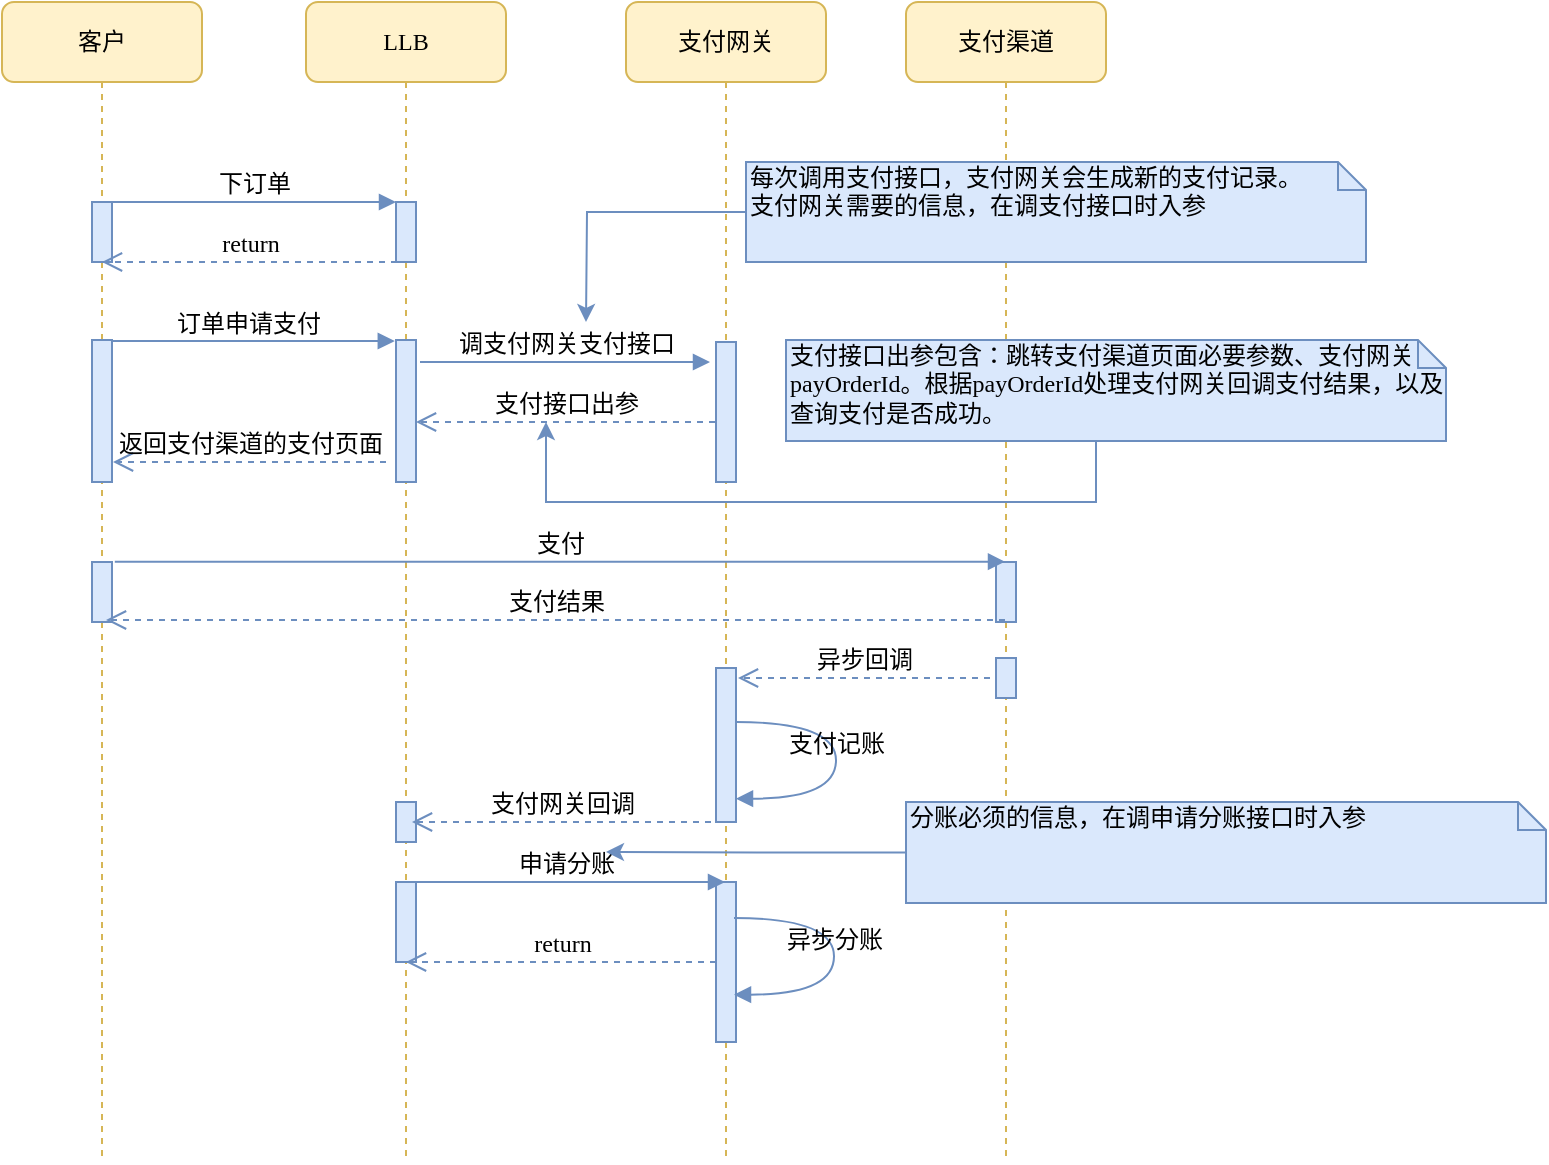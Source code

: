 <mxfile version="14.6.5" type="github">
  <diagram name="Page-1" id="13e1069c-82ec-6db2-03f1-153e76fe0fe0">
    <mxGraphModel dx="1038" dy="548" grid="1" gridSize="10" guides="1" tooltips="1" connect="1" arrows="1" fold="1" page="1" pageScale="1" pageWidth="1100" pageHeight="850" background="#ffffff" math="0" shadow="0">
      <root>
        <mxCell id="0" />
        <mxCell id="1" parent="0" />
        <mxCell id="7baba1c4bc27f4b0-14" value="订单申请支付" style="html=1;verticalAlign=bottom;endArrow=block;labelBackgroundColor=none;fontFamily=Verdana;fontSize=12;edgeStyle=elbowEdgeStyle;elbow=vertical;entryX=-0.06;entryY=0.008;entryDx=0;entryDy=0;entryPerimeter=0;fillColor=#dae8fc;strokeColor=#6c8ebf;" parent="1" source="7baba1c4bc27f4b0-8" target="sjcobn4qy7Enl9d4QnZK-9" edge="1">
          <mxGeometry relative="1" as="geometry">
            <mxPoint x="150" y="249" as="sourcePoint" />
            <mxPoint x="270" y="249" as="targetPoint" />
          </mxGeometry>
        </mxCell>
        <mxCell id="7baba1c4bc27f4b0-11" value="下订单" style="html=1;verticalAlign=bottom;endArrow=block;labelBackgroundColor=none;fontFamily=Verdana;fontSize=12;edgeStyle=elbowEdgeStyle;elbow=vertical;entryX=0;entryY=0;entryDx=0;entryDy=0;fillColor=#dae8fc;strokeColor=#6c8ebf;" parent="1" source="7baba1c4bc27f4b0-9" target="7baba1c4bc27f4b0-10" edge="1">
          <mxGeometry relative="1" as="geometry">
            <mxPoint x="220" y="190" as="sourcePoint" />
          </mxGeometry>
        </mxCell>
        <mxCell id="7baba1c4bc27f4b0-2" value="LLB" style="shape=umlLifeline;perimeter=lifelinePerimeter;whiteSpace=wrap;html=1;container=1;collapsible=0;recursiveResize=0;outlineConnect=0;rounded=1;shadow=0;comic=0;labelBackgroundColor=none;strokeWidth=1;fontFamily=Verdana;fontSize=12;align=center;fillColor=#fff2cc;strokeColor=#d6b656;" parent="1" vertex="1">
          <mxGeometry x="240" y="80" width="100" height="580" as="geometry" />
        </mxCell>
        <mxCell id="7baba1c4bc27f4b0-10" value="" style="html=1;points=[];perimeter=orthogonalPerimeter;rounded=0;shadow=0;comic=0;labelBackgroundColor=none;strokeWidth=1;fontFamily=Verdana;fontSize=12;align=center;fillColor=#dae8fc;strokeColor=#6c8ebf;" parent="7baba1c4bc27f4b0-2" vertex="1">
          <mxGeometry x="45" y="100" width="10" height="30" as="geometry" />
        </mxCell>
        <mxCell id="sjcobn4qy7Enl9d4QnZK-9" value="" style="html=1;points=[];perimeter=orthogonalPerimeter;rounded=0;shadow=0;comic=0;labelBackgroundColor=none;strokeWidth=1;fontFamily=Verdana;fontSize=12;align=center;fillColor=#dae8fc;strokeColor=#6c8ebf;" vertex="1" parent="7baba1c4bc27f4b0-2">
          <mxGeometry x="45" y="169" width="10" height="71" as="geometry" />
        </mxCell>
        <mxCell id="sjcobn4qy7Enl9d4QnZK-21" value="" style="html=1;points=[];perimeter=orthogonalPerimeter;rounded=0;shadow=0;comic=0;labelBackgroundColor=none;strokeWidth=1;fontFamily=Verdana;fontSize=12;align=center;fillColor=#dae8fc;strokeColor=#6c8ebf;" vertex="1" parent="7baba1c4bc27f4b0-2">
          <mxGeometry x="45" y="400" width="10" height="20" as="geometry" />
        </mxCell>
        <mxCell id="sjcobn4qy7Enl9d4QnZK-27" value="" style="html=1;points=[];perimeter=orthogonalPerimeter;rounded=0;shadow=0;comic=0;labelBackgroundColor=none;strokeWidth=1;fontFamily=Verdana;fontSize=12;align=center;fillColor=#dae8fc;strokeColor=#6c8ebf;" vertex="1" parent="7baba1c4bc27f4b0-2">
          <mxGeometry x="45" y="440" width="10" height="40" as="geometry" />
        </mxCell>
        <mxCell id="7baba1c4bc27f4b0-3" value="支付网关" style="shape=umlLifeline;perimeter=lifelinePerimeter;whiteSpace=wrap;html=1;container=1;collapsible=0;recursiveResize=0;outlineConnect=0;rounded=1;shadow=0;comic=0;labelBackgroundColor=none;strokeWidth=1;fontFamily=Verdana;fontSize=12;align=center;fillColor=#fff2cc;strokeColor=#d6b656;" parent="1" vertex="1">
          <mxGeometry x="400" y="80" width="100" height="580" as="geometry" />
        </mxCell>
        <mxCell id="7baba1c4bc27f4b0-13" value="" style="html=1;points=[];perimeter=orthogonalPerimeter;rounded=0;shadow=0;comic=0;labelBackgroundColor=none;strokeWidth=1;fontFamily=Verdana;fontSize=12;align=center;fillColor=#dae8fc;strokeColor=#6c8ebf;" parent="7baba1c4bc27f4b0-3" vertex="1">
          <mxGeometry x="45" y="170" width="10" height="70" as="geometry" />
        </mxCell>
        <mxCell id="sjcobn4qy7Enl9d4QnZK-19" value="" style="html=1;points=[];perimeter=orthogonalPerimeter;rounded=0;shadow=0;comic=0;labelBackgroundColor=none;strokeWidth=1;fontFamily=Verdana;fontSize=12;align=center;fillColor=#dae8fc;strokeColor=#6c8ebf;" vertex="1" parent="7baba1c4bc27f4b0-3">
          <mxGeometry x="45" y="333" width="10" height="77" as="geometry" />
        </mxCell>
        <mxCell id="sjcobn4qy7Enl9d4QnZK-29" value="" style="html=1;points=[];perimeter=orthogonalPerimeter;rounded=0;shadow=0;comic=0;labelBackgroundColor=none;strokeWidth=1;fontFamily=Verdana;fontSize=12;align=center;fillColor=#dae8fc;strokeColor=#6c8ebf;" vertex="1" parent="7baba1c4bc27f4b0-3">
          <mxGeometry x="45" y="440" width="10" height="80" as="geometry" />
        </mxCell>
        <mxCell id="7baba1c4bc27f4b0-4" value="支付渠道" style="shape=umlLifeline;perimeter=lifelinePerimeter;whiteSpace=wrap;html=1;container=1;collapsible=0;recursiveResize=0;outlineConnect=0;rounded=1;shadow=0;comic=0;labelBackgroundColor=none;strokeWidth=1;fontFamily=Verdana;fontSize=12;align=center;fillColor=#fff2cc;strokeColor=#d6b656;" parent="1" vertex="1">
          <mxGeometry x="540" y="80" width="100" height="580" as="geometry" />
        </mxCell>
        <mxCell id="sjcobn4qy7Enl9d4QnZK-22" value="" style="html=1;points=[];perimeter=orthogonalPerimeter;rounded=0;shadow=0;comic=0;labelBackgroundColor=none;strokeWidth=1;fontFamily=Verdana;fontSize=12;align=center;fillColor=#dae8fc;strokeColor=#6c8ebf;" vertex="1" parent="7baba1c4bc27f4b0-4">
          <mxGeometry x="45" y="328" width="10" height="20" as="geometry" />
        </mxCell>
        <mxCell id="7baba1c4bc27f4b0-8" value="客户" style="shape=umlLifeline;perimeter=lifelinePerimeter;whiteSpace=wrap;html=1;container=1;collapsible=0;recursiveResize=0;outlineConnect=0;rounded=1;shadow=0;comic=0;labelBackgroundColor=none;strokeWidth=1;fontFamily=Verdana;fontSize=12;align=center;fillColor=#fff2cc;strokeColor=#d6b656;" parent="1" vertex="1">
          <mxGeometry x="88" y="80" width="100" height="580" as="geometry" />
        </mxCell>
        <mxCell id="7baba1c4bc27f4b0-9" value="" style="html=1;points=[];perimeter=orthogonalPerimeter;rounded=0;shadow=0;comic=0;labelBackgroundColor=none;strokeWidth=1;fontFamily=Verdana;fontSize=12;align=center;fillColor=#dae8fc;strokeColor=#6c8ebf;" parent="7baba1c4bc27f4b0-8" vertex="1">
          <mxGeometry x="45" y="100" width="10" height="30" as="geometry" />
        </mxCell>
        <mxCell id="sjcobn4qy7Enl9d4QnZK-3" value="" style="html=1;points=[];perimeter=orthogonalPerimeter;rounded=0;shadow=0;comic=0;labelBackgroundColor=none;strokeWidth=1;fontFamily=Verdana;fontSize=12;align=center;fillColor=#dae8fc;strokeColor=#6c8ebf;" vertex="1" parent="7baba1c4bc27f4b0-8">
          <mxGeometry x="45" y="169" width="10" height="71" as="geometry" />
        </mxCell>
        <mxCell id="sjcobn4qy7Enl9d4QnZK-17" value="" style="html=1;points=[];perimeter=orthogonalPerimeter;rounded=0;shadow=0;comic=0;labelBackgroundColor=none;strokeColor=#6c8ebf;strokeWidth=1;fillColor=#dae8fc;fontFamily=Verdana;fontSize=12;align=center;" vertex="1" parent="7baba1c4bc27f4b0-8">
          <mxGeometry x="45" y="280" width="10" height="30" as="geometry" />
        </mxCell>
        <mxCell id="7baba1c4bc27f4b0-16" value="" style="html=1;points=[];perimeter=orthogonalPerimeter;rounded=0;shadow=0;comic=0;labelBackgroundColor=none;strokeWidth=1;fontFamily=Verdana;fontSize=12;align=center;fillColor=#dae8fc;strokeColor=#6c8ebf;" parent="1" vertex="1">
          <mxGeometry x="585" y="360" width="10" height="30" as="geometry" />
        </mxCell>
        <mxCell id="7baba1c4bc27f4b0-17" value="调支付网关支付接口" style="html=1;verticalAlign=bottom;endArrow=block;labelBackgroundColor=none;fontFamily=Verdana;fontSize=12;edgeStyle=elbowEdgeStyle;elbow=vertical;fillColor=#dae8fc;strokeColor=#6c8ebf;" parent="1" edge="1">
          <mxGeometry relative="1" as="geometry">
            <mxPoint x="297" y="260" as="sourcePoint" />
            <Array as="points">
              <mxPoint x="302" y="260" />
            </Array>
            <mxPoint x="442" y="260" as="targetPoint" />
          </mxGeometry>
        </mxCell>
        <mxCell id="7baba1c4bc27f4b0-21" value="支付接口出参" style="html=1;verticalAlign=bottom;endArrow=open;dashed=1;endSize=8;labelBackgroundColor=none;fontFamily=Verdana;fontSize=12;edgeStyle=elbowEdgeStyle;elbow=vertical;fillColor=#dae8fc;strokeColor=#6c8ebf;" parent="1" edge="1">
          <mxGeometry relative="1" as="geometry">
            <mxPoint x="295" y="290" as="targetPoint" />
            <Array as="points">
              <mxPoint x="370" y="290" />
              <mxPoint x="400" y="290" />
            </Array>
            <mxPoint x="444.5" y="290" as="sourcePoint" />
          </mxGeometry>
        </mxCell>
        <mxCell id="7baba1c4bc27f4b0-39" value="支付记账" style="html=1;verticalAlign=bottom;endArrow=block;labelBackgroundColor=none;fontFamily=Verdana;fontSize=12;elbow=vertical;edgeStyle=orthogonalEdgeStyle;curved=1;entryX=1;entryY=0.286;entryPerimeter=0;fillColor=#dae8fc;strokeColor=#6c8ebf;" parent="1" edge="1">
          <mxGeometry x="0.012" relative="1" as="geometry">
            <mxPoint x="455" y="440" as="sourcePoint" />
            <mxPoint x="455.003" y="478.333" as="targetPoint" />
            <Array as="points">
              <mxPoint x="505" y="440" />
              <mxPoint x="505" y="478" />
            </Array>
            <mxPoint as="offset" />
          </mxGeometry>
        </mxCell>
        <mxCell id="sjcobn4qy7Enl9d4QnZK-2" value="return" style="html=1;verticalAlign=bottom;endArrow=open;dashed=1;endSize=8;labelBackgroundColor=none;fontFamily=Verdana;fontSize=12;edgeStyle=elbowEdgeStyle;elbow=vertical;fillColor=#dae8fc;strokeColor=#6c8ebf;" edge="1" parent="1" target="7baba1c4bc27f4b0-8">
          <mxGeometry relative="1" as="geometry">
            <mxPoint x="140" y="209" as="targetPoint" />
            <Array as="points" />
            <mxPoint x="285.5" y="210" as="sourcePoint" />
          </mxGeometry>
        </mxCell>
        <mxCell id="sjcobn4qy7Enl9d4QnZK-12" style="edgeStyle=orthogonalEdgeStyle;rounded=0;orthogonalLoop=1;jettySize=auto;html=1;fillColor=#dae8fc;strokeColor=#6c8ebf;" edge="1" parent="1" source="sjcobn4qy7Enl9d4QnZK-10">
          <mxGeometry relative="1" as="geometry">
            <mxPoint x="380" y="240" as="targetPoint" />
          </mxGeometry>
        </mxCell>
        <mxCell id="sjcobn4qy7Enl9d4QnZK-10" value="每次调用支付接口，支付网关会生成新的支付记录。&lt;br&gt;支付网关需要的信息，在调支付接口时入参" style="shape=note;whiteSpace=wrap;html=1;size=14;verticalAlign=top;align=left;spacingTop=-6;rounded=0;shadow=0;comic=0;labelBackgroundColor=none;strokeWidth=1;fontFamily=Verdana;fontSize=12;fillColor=#dae8fc;strokeColor=#6c8ebf;" vertex="1" parent="1">
          <mxGeometry x="460" y="160" width="310" height="50" as="geometry" />
        </mxCell>
        <mxCell id="sjcobn4qy7Enl9d4QnZK-13" value="返回支付渠道的支付页面" style="html=1;verticalAlign=bottom;endArrow=open;dashed=1;endSize=8;labelBackgroundColor=none;fontFamily=Verdana;fontSize=12;edgeStyle=elbowEdgeStyle;elbow=vertical;fillColor=#dae8fc;strokeColor=#6c8ebf;" edge="1" parent="1">
          <mxGeometry relative="1" as="geometry">
            <mxPoint x="143.5" y="309.5" as="targetPoint" />
            <Array as="points" />
            <mxPoint x="280" y="310" as="sourcePoint" />
          </mxGeometry>
        </mxCell>
        <mxCell id="sjcobn4qy7Enl9d4QnZK-18" value="支付" style="html=1;verticalAlign=bottom;endArrow=block;labelBackgroundColor=none;fontFamily=Verdana;fontSize=12;exitX=1.14;exitY=-0.005;exitDx=0;exitDy=0;exitPerimeter=0;fillColor=#dae8fc;strokeColor=#6c8ebf;" edge="1" parent="1" source="sjcobn4qy7Enl9d4QnZK-17" target="7baba1c4bc27f4b0-4">
          <mxGeometry relative="1" as="geometry">
            <mxPoint x="140" y="361" as="sourcePoint" />
            <mxPoint x="550" y="361" as="targetPoint" />
          </mxGeometry>
        </mxCell>
        <mxCell id="sjcobn4qy7Enl9d4QnZK-20" value="支付结果" style="html=1;verticalAlign=bottom;endArrow=open;dashed=1;endSize=8;labelBackgroundColor=none;fontFamily=Verdana;fontSize=12;edgeStyle=elbowEdgeStyle;elbow=vertical;fillColor=#dae8fc;strokeColor=#6c8ebf;" edge="1" parent="1">
          <mxGeometry relative="1" as="geometry">
            <mxPoint x="140" y="389" as="targetPoint" />
            <Array as="points">
              <mxPoint x="510.5" y="389" />
              <mxPoint x="540.5" y="389" />
            </Array>
            <mxPoint x="589.5" y="389" as="sourcePoint" />
          </mxGeometry>
        </mxCell>
        <mxCell id="sjcobn4qy7Enl9d4QnZK-23" value="异步回调" style="html=1;verticalAlign=bottom;endArrow=open;dashed=1;endSize=8;labelBackgroundColor=none;fontFamily=Verdana;fontSize=12;edgeStyle=elbowEdgeStyle;elbow=vertical;entryX=0.5;entryY=0.071;entryDx=0;entryDy=0;entryPerimeter=0;fillColor=#dae8fc;strokeColor=#6c8ebf;" edge="1" parent="1">
          <mxGeometry relative="1" as="geometry">
            <mxPoint x="456" y="417.97" as="targetPoint" />
            <Array as="points">
              <mxPoint x="516.5" y="418" />
              <mxPoint x="546.5" y="418" />
            </Array>
            <mxPoint x="582" y="418" as="sourcePoint" />
          </mxGeometry>
        </mxCell>
        <mxCell id="sjcobn4qy7Enl9d4QnZK-25" style="edgeStyle=orthogonalEdgeStyle;rounded=0;orthogonalLoop=1;jettySize=auto;html=1;fillColor=#dae8fc;strokeColor=#6c8ebf;" edge="1" parent="1" source="sjcobn4qy7Enl9d4QnZK-24">
          <mxGeometry relative="1" as="geometry">
            <mxPoint x="360" y="290" as="targetPoint" />
            <Array as="points">
              <mxPoint x="635" y="330" />
              <mxPoint x="360" y="330" />
            </Array>
          </mxGeometry>
        </mxCell>
        <mxCell id="sjcobn4qy7Enl9d4QnZK-24" value="支付接口出参包含：跳转支付渠道页面必要参数、支付网关payOrderId。根据payOrderId处理支付网关回调支付结果，以及查询支付是否成功。" style="shape=note;whiteSpace=wrap;html=1;size=14;verticalAlign=top;align=left;spacingTop=-6;rounded=0;shadow=0;comic=0;labelBackgroundColor=none;strokeWidth=1;fontFamily=Verdana;fontSize=12;fillColor=#dae8fc;strokeColor=#6c8ebf;" vertex="1" parent="1">
          <mxGeometry x="480" y="249" width="330" height="50.5" as="geometry" />
        </mxCell>
        <mxCell id="sjcobn4qy7Enl9d4QnZK-26" value="支付网关回调" style="html=1;verticalAlign=bottom;endArrow=open;dashed=1;endSize=8;labelBackgroundColor=none;fontFamily=Verdana;fontSize=12;edgeStyle=elbowEdgeStyle;elbow=vertical;fillColor=#dae8fc;strokeColor=#6c8ebf;" edge="1" parent="1">
          <mxGeometry relative="1" as="geometry">
            <mxPoint x="293" y="490" as="targetPoint" />
            <Array as="points">
              <mxPoint x="368" y="490" />
              <mxPoint x="398" y="490" />
            </Array>
            <mxPoint x="442.5" y="490" as="sourcePoint" />
          </mxGeometry>
        </mxCell>
        <mxCell id="sjcobn4qy7Enl9d4QnZK-28" value="申请分账" style="html=1;verticalAlign=bottom;endArrow=block;labelBackgroundColor=none;fontFamily=Verdana;fontSize=12;edgeStyle=elbowEdgeStyle;elbow=vertical;fillColor=#dae8fc;strokeColor=#6c8ebf;" edge="1" parent="1" target="7baba1c4bc27f4b0-3">
          <mxGeometry relative="1" as="geometry">
            <mxPoint x="290" y="520" as="sourcePoint" />
            <mxPoint x="432" y="520" as="targetPoint" />
          </mxGeometry>
        </mxCell>
        <mxCell id="sjcobn4qy7Enl9d4QnZK-30" value="异步分账" style="html=1;verticalAlign=bottom;endArrow=block;labelBackgroundColor=none;fontFamily=Verdana;fontSize=12;elbow=vertical;edgeStyle=orthogonalEdgeStyle;curved=1;entryX=1;entryY=0.286;entryPerimeter=0;fillColor=#dae8fc;strokeColor=#6c8ebf;" edge="1" parent="1">
          <mxGeometry x="0.012" relative="1" as="geometry">
            <mxPoint x="454" y="538" as="sourcePoint" />
            <mxPoint x="454.003" y="576.333" as="targetPoint" />
            <Array as="points">
              <mxPoint x="504" y="538" />
              <mxPoint x="504" y="576" />
            </Array>
            <mxPoint as="offset" />
          </mxGeometry>
        </mxCell>
        <mxCell id="sjcobn4qy7Enl9d4QnZK-33" style="edgeStyle=orthogonalEdgeStyle;rounded=0;orthogonalLoop=1;jettySize=auto;html=1;fillColor=#dae8fc;strokeColor=#6c8ebf;" edge="1" parent="1" source="sjcobn4qy7Enl9d4QnZK-32">
          <mxGeometry relative="1" as="geometry">
            <mxPoint x="390" y="505" as="targetPoint" />
            <Array as="points" />
          </mxGeometry>
        </mxCell>
        <mxCell id="sjcobn4qy7Enl9d4QnZK-32" value="分账必须的信息，在调申请分账接口时入参" style="shape=note;whiteSpace=wrap;html=1;size=14;verticalAlign=top;align=left;spacingTop=-6;rounded=0;shadow=0;comic=0;labelBackgroundColor=none;strokeWidth=1;fontFamily=Verdana;fontSize=12;fillColor=#dae8fc;strokeColor=#6c8ebf;" vertex="1" parent="1">
          <mxGeometry x="540" y="480" width="320" height="50.5" as="geometry" />
        </mxCell>
        <mxCell id="sjcobn4qy7Enl9d4QnZK-34" value="return" style="html=1;verticalAlign=bottom;endArrow=open;dashed=1;endSize=8;labelBackgroundColor=none;fontFamily=Verdana;fontSize=12;edgeStyle=elbowEdgeStyle;elbow=vertical;entryX=0.5;entryY=1;entryDx=0;entryDy=0;entryPerimeter=0;fillColor=#dae8fc;strokeColor=#6c8ebf;" edge="1" parent="1" source="sjcobn4qy7Enl9d4QnZK-29" target="sjcobn4qy7Enl9d4QnZK-27">
          <mxGeometry relative="1" as="geometry">
            <mxPoint x="300" y="560" as="targetPoint" />
            <Array as="points">
              <mxPoint x="450" y="560" />
            </Array>
            <mxPoint x="436.5" y="560.5" as="sourcePoint" />
          </mxGeometry>
        </mxCell>
      </root>
    </mxGraphModel>
  </diagram>
</mxfile>
